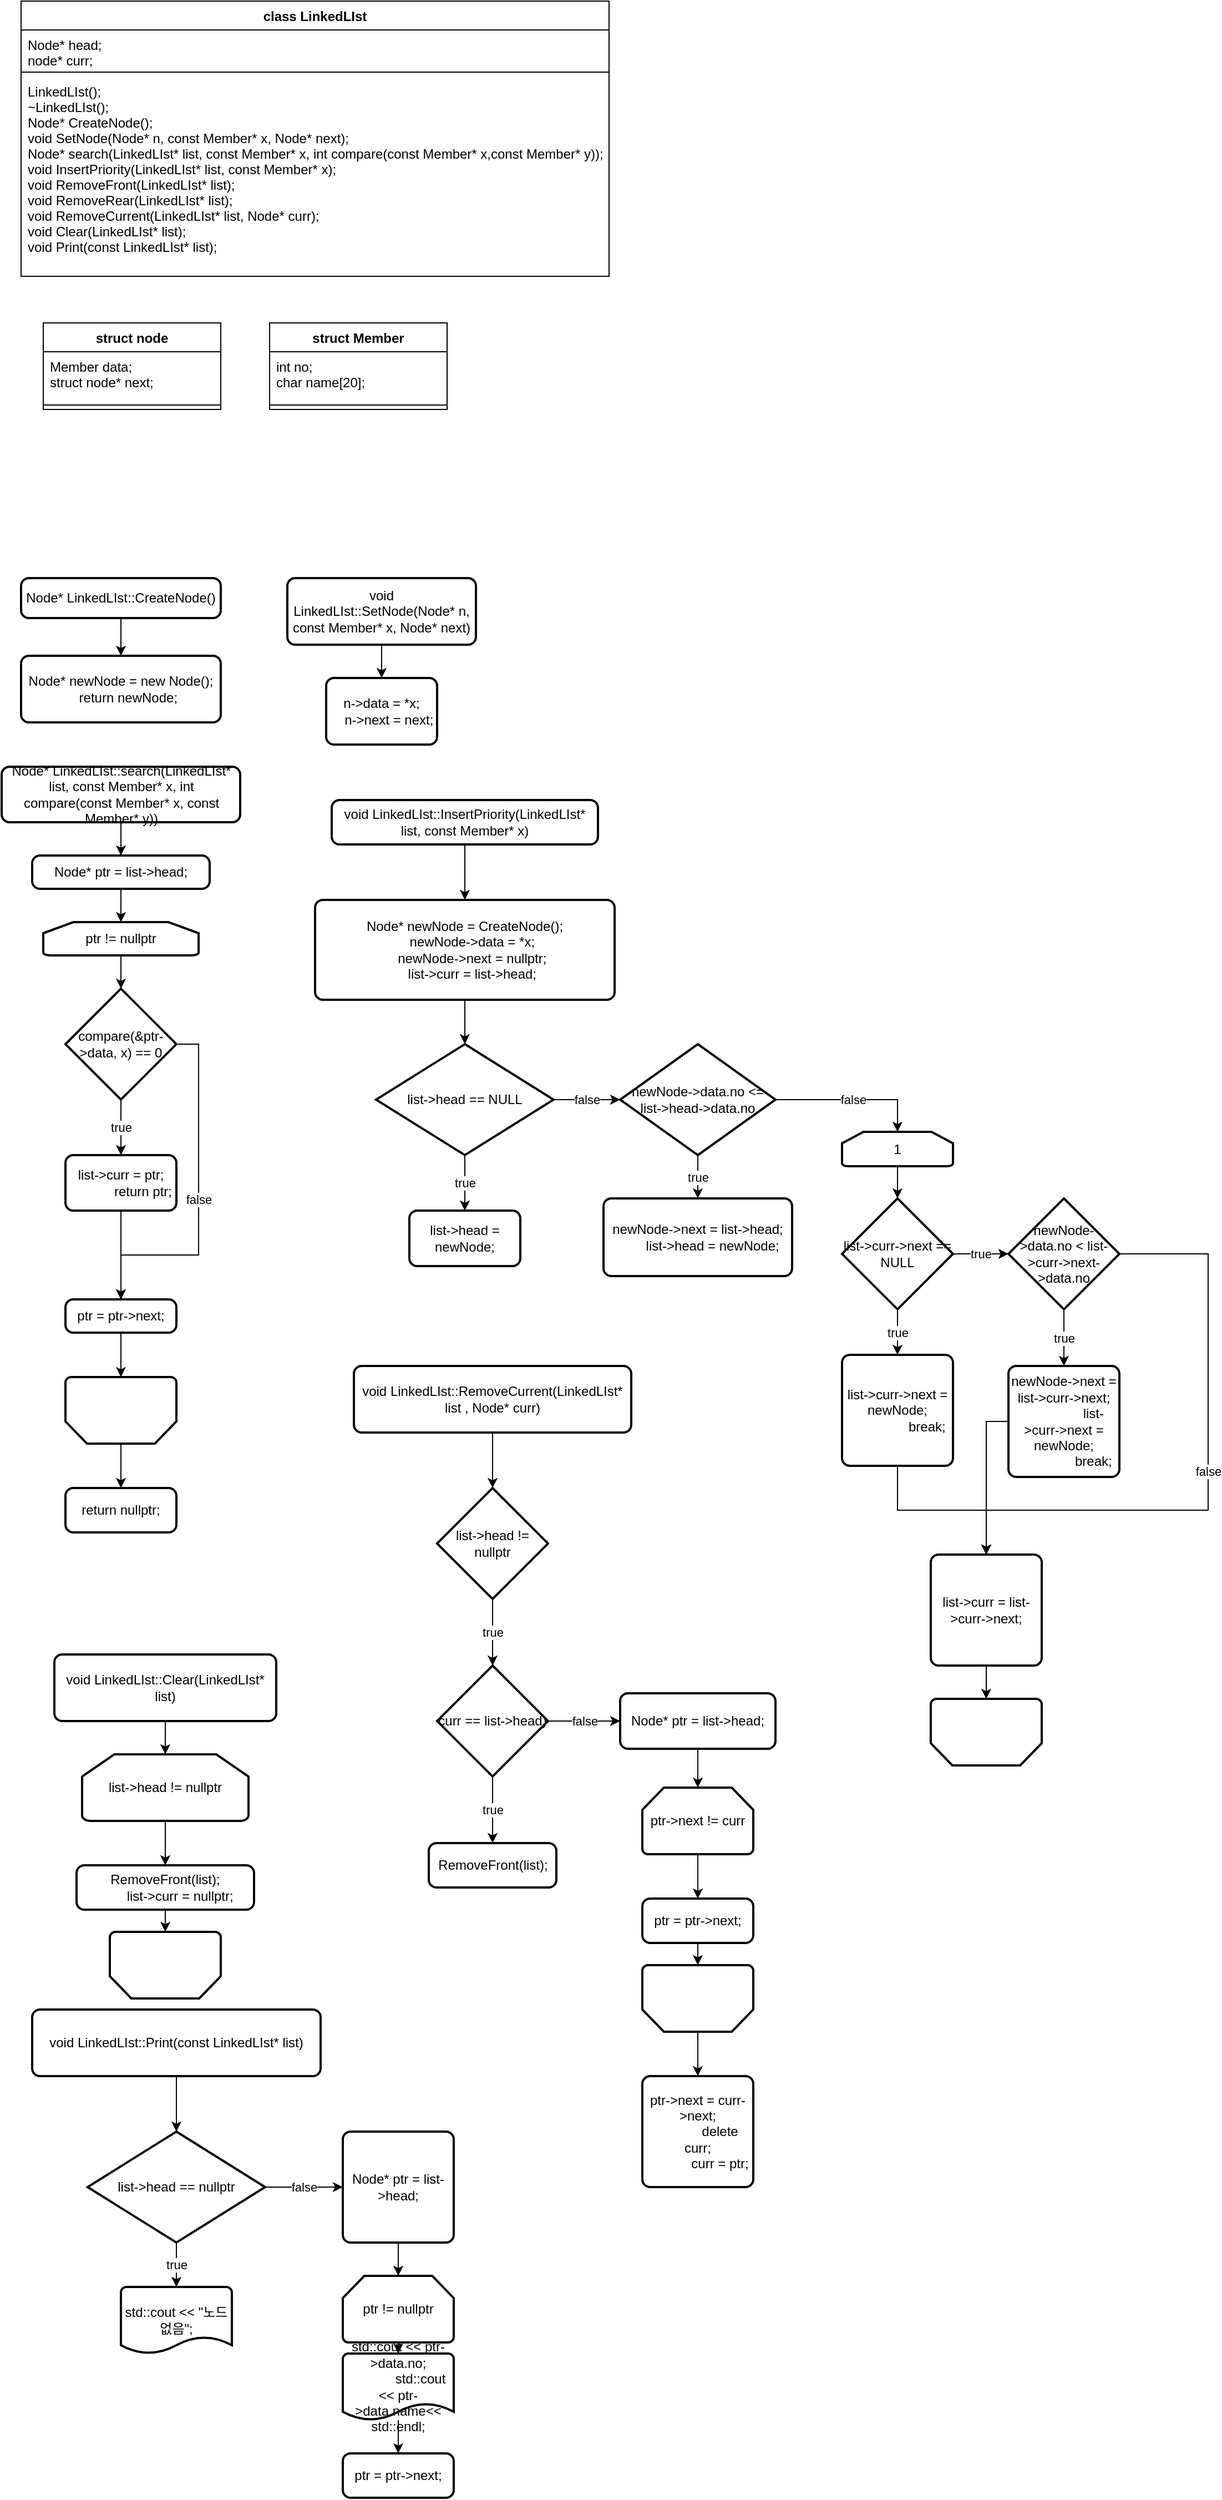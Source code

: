 <mxfile version="20.0.4" type="github">
  <diagram id="rX_nU9rpXpqxfZHta58K" name="Page-1">
    <mxGraphModel dx="3710" dy="2730" grid="1" gridSize="10" guides="1" tooltips="1" connect="1" arrows="1" fold="1" page="1" pageScale="1" pageWidth="827" pageHeight="1169" math="0" shadow="0">
      <root>
        <mxCell id="0" />
        <mxCell id="1" parent="0" />
        <mxCell id="bA77wy72wNjTNJZrU2Mr-1" value="class LinkedLIst" style="swimlane;fontStyle=1;align=center;verticalAlign=top;childLayout=stackLayout;horizontal=1;startSize=26;horizontalStack=0;resizeParent=1;resizeParentMax=0;resizeLast=0;collapsible=1;marginBottom=0;" vertex="1" parent="1">
          <mxGeometry x="30" y="20" width="530" height="248" as="geometry" />
        </mxCell>
        <mxCell id="bA77wy72wNjTNJZrU2Mr-2" value="	Node* head;&#xa;	node* curr;" style="text;strokeColor=none;fillColor=none;align=left;verticalAlign=top;spacingLeft=4;spacingRight=4;overflow=hidden;rotatable=0;points=[[0,0.5],[1,0.5]];portConstraint=eastwest;" vertex="1" parent="bA77wy72wNjTNJZrU2Mr-1">
          <mxGeometry y="26" width="530" height="34" as="geometry" />
        </mxCell>
        <mxCell id="bA77wy72wNjTNJZrU2Mr-3" value="" style="line;strokeWidth=1;fillColor=none;align=left;verticalAlign=middle;spacingTop=-1;spacingLeft=3;spacingRight=3;rotatable=0;labelPosition=right;points=[];portConstraint=eastwest;" vertex="1" parent="bA77wy72wNjTNJZrU2Mr-1">
          <mxGeometry y="60" width="530" height="8" as="geometry" />
        </mxCell>
        <mxCell id="bA77wy72wNjTNJZrU2Mr-4" value="LinkedLIst();&#xa;	~LinkedLIst();&#xa;	Node* CreateNode();&#xa;	void SetNode(Node* n, const Member* x, Node* next);&#xa;	Node* search(LinkedLIst* list, const Member* x, int compare(const Member* x,const Member* y));&#xa;	void InsertPriority(LinkedLIst* list, const Member* x);&#xa;	void RemoveFront(LinkedLIst* list);&#xa;	void RemoveRear(LinkedLIst* list);&#xa;	void RemoveCurrent(LinkedLIst* list, Node* curr);&#xa;	void Clear(LinkedLIst* list);&#xa;	void Print(const LinkedLIst* list);" style="text;strokeColor=none;fillColor=none;align=left;verticalAlign=top;spacingLeft=4;spacingRight=4;overflow=hidden;rotatable=0;points=[[0,0.5],[1,0.5]];portConstraint=eastwest;" vertex="1" parent="bA77wy72wNjTNJZrU2Mr-1">
          <mxGeometry y="68" width="530" height="180" as="geometry" />
        </mxCell>
        <mxCell id="bA77wy72wNjTNJZrU2Mr-9" value="struct node" style="swimlane;fontStyle=1;align=center;verticalAlign=top;childLayout=stackLayout;horizontal=1;startSize=26;horizontalStack=0;resizeParent=1;resizeParentMax=0;resizeLast=0;collapsible=1;marginBottom=0;" vertex="1" parent="1">
          <mxGeometry x="50" y="310" width="160" height="78" as="geometry" />
        </mxCell>
        <mxCell id="bA77wy72wNjTNJZrU2Mr-10" value="Member data;&#xa;	struct node* next;" style="text;strokeColor=none;fillColor=none;align=left;verticalAlign=top;spacingLeft=4;spacingRight=4;overflow=hidden;rotatable=0;points=[[0,0.5],[1,0.5]];portConstraint=eastwest;" vertex="1" parent="bA77wy72wNjTNJZrU2Mr-9">
          <mxGeometry y="26" width="160" height="44" as="geometry" />
        </mxCell>
        <mxCell id="bA77wy72wNjTNJZrU2Mr-11" value="" style="line;strokeWidth=1;fillColor=none;align=left;verticalAlign=middle;spacingTop=-1;spacingLeft=3;spacingRight=3;rotatable=0;labelPosition=right;points=[];portConstraint=eastwest;" vertex="1" parent="bA77wy72wNjTNJZrU2Mr-9">
          <mxGeometry y="70" width="160" height="8" as="geometry" />
        </mxCell>
        <mxCell id="bA77wy72wNjTNJZrU2Mr-13" value="struct Member" style="swimlane;fontStyle=1;align=center;verticalAlign=top;childLayout=stackLayout;horizontal=1;startSize=26;horizontalStack=0;resizeParent=1;resizeParentMax=0;resizeLast=0;collapsible=1;marginBottom=0;" vertex="1" parent="1">
          <mxGeometry x="254" y="310" width="160" height="78" as="geometry" />
        </mxCell>
        <mxCell id="bA77wy72wNjTNJZrU2Mr-14" value="int no;&#xa;	char name[20];" style="text;strokeColor=none;fillColor=none;align=left;verticalAlign=top;spacingLeft=4;spacingRight=4;overflow=hidden;rotatable=0;points=[[0,0.5],[1,0.5]];portConstraint=eastwest;" vertex="1" parent="bA77wy72wNjTNJZrU2Mr-13">
          <mxGeometry y="26" width="160" height="44" as="geometry" />
        </mxCell>
        <mxCell id="bA77wy72wNjTNJZrU2Mr-15" value="" style="line;strokeWidth=1;fillColor=none;align=left;verticalAlign=middle;spacingTop=-1;spacingLeft=3;spacingRight=3;rotatable=0;labelPosition=right;points=[];portConstraint=eastwest;" vertex="1" parent="bA77wy72wNjTNJZrU2Mr-13">
          <mxGeometry y="70" width="160" height="8" as="geometry" />
        </mxCell>
        <mxCell id="bA77wy72wNjTNJZrU2Mr-26" style="edgeStyle=orthogonalEdgeStyle;rounded=0;orthogonalLoop=1;jettySize=auto;html=1;entryX=0.5;entryY=0;entryDx=0;entryDy=0;entryPerimeter=0;" edge="1" parent="1" source="bA77wy72wNjTNJZrU2Mr-23" target="bA77wy72wNjTNJZrU2Mr-24">
          <mxGeometry relative="1" as="geometry" />
        </mxCell>
        <mxCell id="bA77wy72wNjTNJZrU2Mr-23" value="Node* ptr = list-&gt;head;" style="rounded=1;whiteSpace=wrap;html=1;absoluteArcSize=1;arcSize=14;strokeWidth=2;" vertex="1" parent="1">
          <mxGeometry x="40" y="790" width="160" height="30" as="geometry" />
        </mxCell>
        <mxCell id="bA77wy72wNjTNJZrU2Mr-27" style="edgeStyle=orthogonalEdgeStyle;rounded=0;orthogonalLoop=1;jettySize=auto;html=1;entryX=0.5;entryY=0;entryDx=0;entryDy=0;entryPerimeter=0;" edge="1" parent="1" source="bA77wy72wNjTNJZrU2Mr-24" target="bA77wy72wNjTNJZrU2Mr-25">
          <mxGeometry relative="1" as="geometry" />
        </mxCell>
        <mxCell id="bA77wy72wNjTNJZrU2Mr-24" value="ptr != nullptr" style="strokeWidth=2;html=1;shape=mxgraph.flowchart.loop_limit;whiteSpace=wrap;" vertex="1" parent="1">
          <mxGeometry x="50" y="850" width="140" height="30" as="geometry" />
        </mxCell>
        <mxCell id="bA77wy72wNjTNJZrU2Mr-34" value="true" style="edgeStyle=orthogonalEdgeStyle;rounded=0;orthogonalLoop=1;jettySize=auto;html=1;" edge="1" parent="1" source="bA77wy72wNjTNJZrU2Mr-25" target="bA77wy72wNjTNJZrU2Mr-35">
          <mxGeometry relative="1" as="geometry">
            <mxPoint x="120" y="1060" as="targetPoint" />
          </mxGeometry>
        </mxCell>
        <mxCell id="bA77wy72wNjTNJZrU2Mr-39" value="false" style="edgeStyle=orthogonalEdgeStyle;rounded=0;orthogonalLoop=1;jettySize=auto;html=1;exitX=1;exitY=0.5;exitDx=0;exitDy=0;exitPerimeter=0;entryX=0.5;entryY=0;entryDx=0;entryDy=0;" edge="1" parent="1" source="bA77wy72wNjTNJZrU2Mr-25" target="bA77wy72wNjTNJZrU2Mr-36">
          <mxGeometry relative="1" as="geometry">
            <Array as="points">
              <mxPoint x="190" y="960" />
              <mxPoint x="190" y="1150" />
              <mxPoint x="120" y="1150" />
            </Array>
          </mxGeometry>
        </mxCell>
        <mxCell id="bA77wy72wNjTNJZrU2Mr-25" value="compare(&amp;ptr-&gt;data, x) == 0" style="strokeWidth=2;html=1;shape=mxgraph.flowchart.decision;whiteSpace=wrap;" vertex="1" parent="1">
          <mxGeometry x="70" y="910" width="100" height="100" as="geometry" />
        </mxCell>
        <mxCell id="bA77wy72wNjTNJZrU2Mr-29" style="edgeStyle=orthogonalEdgeStyle;rounded=0;orthogonalLoop=1;jettySize=auto;html=1;entryX=0.5;entryY=0;entryDx=0;entryDy=0;" edge="1" parent="1" source="bA77wy72wNjTNJZrU2Mr-28" target="bA77wy72wNjTNJZrU2Mr-23">
          <mxGeometry relative="1" as="geometry" />
        </mxCell>
        <mxCell id="bA77wy72wNjTNJZrU2Mr-28" value="Node* LinkedLIst::search(LinkedLIst* list, const Member* x, int compare(const Member* x, const Member* y))" style="rounded=1;whiteSpace=wrap;html=1;absoluteArcSize=1;arcSize=14;strokeWidth=2;" vertex="1" parent="1">
          <mxGeometry x="12.5" y="710" width="215" height="50" as="geometry" />
        </mxCell>
        <mxCell id="bA77wy72wNjTNJZrU2Mr-21" value="n-&gt;data = *x;&#xa;    n-&gt;next = next;" style="rounded=1;whiteSpace=wrap;html=1;absoluteArcSize=1;arcSize=14;strokeWidth=2;" vertex="1" parent="1">
          <mxGeometry x="305" y="630" width="100" height="60" as="geometry" />
        </mxCell>
        <mxCell id="bA77wy72wNjTNJZrU2Mr-31" style="edgeStyle=orthogonalEdgeStyle;rounded=0;orthogonalLoop=1;jettySize=auto;html=1;entryX=0.5;entryY=0;entryDx=0;entryDy=0;" edge="1" parent="1" source="bA77wy72wNjTNJZrU2Mr-30" target="bA77wy72wNjTNJZrU2Mr-21">
          <mxGeometry relative="1" as="geometry" />
        </mxCell>
        <mxCell id="bA77wy72wNjTNJZrU2Mr-30" value="void LinkedLIst::SetNode(Node* n, const Member* x, Node* next)" style="rounded=1;whiteSpace=wrap;html=1;absoluteArcSize=1;arcSize=14;strokeWidth=2;" vertex="1" parent="1">
          <mxGeometry x="270" y="540" width="170" height="60" as="geometry" />
        </mxCell>
        <mxCell id="bA77wy72wNjTNJZrU2Mr-18" value="Node* newNode = new Node();&#xa;    return newNode;" style="rounded=1;whiteSpace=wrap;html=1;absoluteArcSize=1;arcSize=14;strokeWidth=2;" vertex="1" parent="1">
          <mxGeometry x="30" y="610" width="180" height="60" as="geometry" />
        </mxCell>
        <mxCell id="bA77wy72wNjTNJZrU2Mr-33" style="edgeStyle=orthogonalEdgeStyle;rounded=0;orthogonalLoop=1;jettySize=auto;html=1;entryX=0.5;entryY=0;entryDx=0;entryDy=0;" edge="1" parent="1" source="bA77wy72wNjTNJZrU2Mr-32" target="bA77wy72wNjTNJZrU2Mr-18">
          <mxGeometry relative="1" as="geometry" />
        </mxCell>
        <mxCell id="bA77wy72wNjTNJZrU2Mr-32" value="Node* LinkedLIst::CreateNode()" style="rounded=1;whiteSpace=wrap;html=1;absoluteArcSize=1;arcSize=14;strokeWidth=2;" vertex="1" parent="1">
          <mxGeometry x="30" y="540" width="180" height="36" as="geometry" />
        </mxCell>
        <mxCell id="bA77wy72wNjTNJZrU2Mr-37" style="edgeStyle=orthogonalEdgeStyle;rounded=0;orthogonalLoop=1;jettySize=auto;html=1;entryX=0.5;entryY=0;entryDx=0;entryDy=0;" edge="1" parent="1" source="bA77wy72wNjTNJZrU2Mr-35" target="bA77wy72wNjTNJZrU2Mr-36">
          <mxGeometry relative="1" as="geometry" />
        </mxCell>
        <mxCell id="bA77wy72wNjTNJZrU2Mr-35" value="list-&gt;curr = ptr;&#xa;            return ptr;" style="rounded=1;whiteSpace=wrap;html=1;absoluteArcSize=1;arcSize=14;strokeWidth=2;" vertex="1" parent="1">
          <mxGeometry x="70" y="1060" width="100" height="50" as="geometry" />
        </mxCell>
        <mxCell id="bA77wy72wNjTNJZrU2Mr-40" style="edgeStyle=orthogonalEdgeStyle;rounded=0;orthogonalLoop=1;jettySize=auto;html=1;" edge="1" parent="1" source="bA77wy72wNjTNJZrU2Mr-36" target="bA77wy72wNjTNJZrU2Mr-41">
          <mxGeometry relative="1" as="geometry">
            <mxPoint x="120" y="1290" as="targetPoint" />
          </mxGeometry>
        </mxCell>
        <mxCell id="bA77wy72wNjTNJZrU2Mr-36" value="ptr = ptr-&gt;next;" style="rounded=1;whiteSpace=wrap;html=1;absoluteArcSize=1;arcSize=14;strokeWidth=2;" vertex="1" parent="1">
          <mxGeometry x="70" y="1190" width="100" height="30" as="geometry" />
        </mxCell>
        <mxCell id="bA77wy72wNjTNJZrU2Mr-42" style="edgeStyle=orthogonalEdgeStyle;rounded=0;orthogonalLoop=1;jettySize=auto;html=1;" edge="1" parent="1" source="bA77wy72wNjTNJZrU2Mr-41" target="bA77wy72wNjTNJZrU2Mr-43">
          <mxGeometry relative="1" as="geometry">
            <mxPoint x="120" y="1380" as="targetPoint" />
          </mxGeometry>
        </mxCell>
        <mxCell id="bA77wy72wNjTNJZrU2Mr-41" value="" style="strokeWidth=2;html=1;shape=mxgraph.flowchart.loop_limit;whiteSpace=wrap;rotation=-180;" vertex="1" parent="1">
          <mxGeometry x="70" y="1260" width="100" height="60" as="geometry" />
        </mxCell>
        <mxCell id="bA77wy72wNjTNJZrU2Mr-43" value="return nullptr;" style="rounded=1;whiteSpace=wrap;html=1;absoluteArcSize=1;arcSize=14;strokeWidth=2;" vertex="1" parent="1">
          <mxGeometry x="70" y="1360" width="100" height="40" as="geometry" />
        </mxCell>
        <mxCell id="bA77wy72wNjTNJZrU2Mr-45" style="edgeStyle=orthogonalEdgeStyle;rounded=0;orthogonalLoop=1;jettySize=auto;html=1;" edge="1" parent="1" source="bA77wy72wNjTNJZrU2Mr-44" target="bA77wy72wNjTNJZrU2Mr-46">
          <mxGeometry relative="1" as="geometry">
            <mxPoint x="430" y="830" as="targetPoint" />
          </mxGeometry>
        </mxCell>
        <mxCell id="bA77wy72wNjTNJZrU2Mr-44" value="void LinkedLIst::InsertPriority(LinkedLIst* list, const Member* x)" style="rounded=1;whiteSpace=wrap;html=1;absoluteArcSize=1;arcSize=14;strokeWidth=2;" vertex="1" parent="1">
          <mxGeometry x="310" y="740" width="240" height="40" as="geometry" />
        </mxCell>
        <mxCell id="bA77wy72wNjTNJZrU2Mr-47" style="edgeStyle=orthogonalEdgeStyle;rounded=0;orthogonalLoop=1;jettySize=auto;html=1;" edge="1" parent="1" source="bA77wy72wNjTNJZrU2Mr-46" target="bA77wy72wNjTNJZrU2Mr-48">
          <mxGeometry relative="1" as="geometry">
            <mxPoint x="430" y="980" as="targetPoint" />
          </mxGeometry>
        </mxCell>
        <mxCell id="bA77wy72wNjTNJZrU2Mr-46" value="Node* newNode = CreateNode();&#xa;    newNode-&gt;data = *x;&#xa;    newNode-&gt;next = nullptr;&#xa;    list-&gt;curr = list-&gt;head;" style="rounded=1;whiteSpace=wrap;html=1;absoluteArcSize=1;arcSize=14;strokeWidth=2;" vertex="1" parent="1">
          <mxGeometry x="295" y="830" width="270" height="90" as="geometry" />
        </mxCell>
        <mxCell id="bA77wy72wNjTNJZrU2Mr-49" value="true" style="edgeStyle=orthogonalEdgeStyle;rounded=0;orthogonalLoop=1;jettySize=auto;html=1;" edge="1" parent="1" source="bA77wy72wNjTNJZrU2Mr-48" target="bA77wy72wNjTNJZrU2Mr-50">
          <mxGeometry relative="1" as="geometry">
            <mxPoint x="430" y="1120" as="targetPoint" />
          </mxGeometry>
        </mxCell>
        <mxCell id="bA77wy72wNjTNJZrU2Mr-51" value="false" style="edgeStyle=orthogonalEdgeStyle;rounded=0;orthogonalLoop=1;jettySize=auto;html=1;entryX=0;entryY=0.5;entryDx=0;entryDy=0;entryPerimeter=0;" edge="1" parent="1" source="bA77wy72wNjTNJZrU2Mr-48" target="bA77wy72wNjTNJZrU2Mr-52">
          <mxGeometry relative="1" as="geometry">
            <mxPoint x="590.0" y="1010" as="targetPoint" />
          </mxGeometry>
        </mxCell>
        <mxCell id="bA77wy72wNjTNJZrU2Mr-48" value="list-&gt;head == NULL" style="strokeWidth=2;html=1;shape=mxgraph.flowchart.decision;whiteSpace=wrap;" vertex="1" parent="1">
          <mxGeometry x="350" y="960" width="160" height="100" as="geometry" />
        </mxCell>
        <mxCell id="bA77wy72wNjTNJZrU2Mr-50" value="list-&gt;head = newNode;" style="rounded=1;whiteSpace=wrap;html=1;absoluteArcSize=1;arcSize=14;strokeWidth=2;" vertex="1" parent="1">
          <mxGeometry x="380" y="1110" width="100" height="50" as="geometry" />
        </mxCell>
        <mxCell id="bA77wy72wNjTNJZrU2Mr-53" value="true" style="edgeStyle=orthogonalEdgeStyle;rounded=0;orthogonalLoop=1;jettySize=auto;html=1;" edge="1" parent="1" source="bA77wy72wNjTNJZrU2Mr-52" target="bA77wy72wNjTNJZrU2Mr-54">
          <mxGeometry relative="1" as="geometry">
            <mxPoint x="640.0" y="1110" as="targetPoint" />
          </mxGeometry>
        </mxCell>
        <mxCell id="bA77wy72wNjTNJZrU2Mr-55" value="false" style="edgeStyle=orthogonalEdgeStyle;rounded=0;orthogonalLoop=1;jettySize=auto;html=1;entryX=0.5;entryY=0;entryDx=0;entryDy=0;entryPerimeter=0;" edge="1" parent="1" source="bA77wy72wNjTNJZrU2Mr-52" target="bA77wy72wNjTNJZrU2Mr-56">
          <mxGeometry relative="1" as="geometry">
            <mxPoint x="790.0" y="1010" as="targetPoint" />
          </mxGeometry>
        </mxCell>
        <mxCell id="bA77wy72wNjTNJZrU2Mr-52" value="newNode-&gt;data.no &lt;= list-&gt;head-&gt;data.no" style="strokeWidth=2;html=1;shape=mxgraph.flowchart.decision;whiteSpace=wrap;" vertex="1" parent="1">
          <mxGeometry x="570" y="960" width="140" height="100" as="geometry" />
        </mxCell>
        <mxCell id="bA77wy72wNjTNJZrU2Mr-54" value="newNode-&gt;next = list-&gt;head;&#xa;        list-&gt;head = newNode;" style="rounded=1;whiteSpace=wrap;html=1;absoluteArcSize=1;arcSize=14;strokeWidth=2;" vertex="1" parent="1">
          <mxGeometry x="555" y="1099" width="170" height="70" as="geometry" />
        </mxCell>
        <mxCell id="bA77wy72wNjTNJZrU2Mr-57" style="edgeStyle=orthogonalEdgeStyle;rounded=0;orthogonalLoop=1;jettySize=auto;html=1;" edge="1" parent="1" source="bA77wy72wNjTNJZrU2Mr-56" target="bA77wy72wNjTNJZrU2Mr-58">
          <mxGeometry relative="1" as="geometry">
            <mxPoint x="820.0" y="1120" as="targetPoint" />
          </mxGeometry>
        </mxCell>
        <mxCell id="bA77wy72wNjTNJZrU2Mr-56" value="1" style="strokeWidth=2;html=1;shape=mxgraph.flowchart.loop_limit;whiteSpace=wrap;" vertex="1" parent="1">
          <mxGeometry x="770" y="1039" width="100" height="31" as="geometry" />
        </mxCell>
        <mxCell id="bA77wy72wNjTNJZrU2Mr-59" value="true" style="edgeStyle=orthogonalEdgeStyle;rounded=0;orthogonalLoop=1;jettySize=auto;html=1;" edge="1" parent="1" source="bA77wy72wNjTNJZrU2Mr-58" target="bA77wy72wNjTNJZrU2Mr-60">
          <mxGeometry relative="1" as="geometry">
            <mxPoint x="820.0" y="1250" as="targetPoint" />
          </mxGeometry>
        </mxCell>
        <mxCell id="bA77wy72wNjTNJZrU2Mr-61" value="true" style="edgeStyle=orthogonalEdgeStyle;rounded=0;orthogonalLoop=1;jettySize=auto;html=1;" edge="1" parent="1" source="bA77wy72wNjTNJZrU2Mr-58" target="bA77wy72wNjTNJZrU2Mr-62">
          <mxGeometry relative="1" as="geometry">
            <mxPoint x="960" y="1210" as="targetPoint" />
          </mxGeometry>
        </mxCell>
        <mxCell id="bA77wy72wNjTNJZrU2Mr-58" value="list-&gt;curr-&gt;next == NULL" style="strokeWidth=2;html=1;shape=mxgraph.flowchart.decision;whiteSpace=wrap;" vertex="1" parent="1">
          <mxGeometry x="770.0" y="1099" width="100" height="100" as="geometry" />
        </mxCell>
        <mxCell id="bA77wy72wNjTNJZrU2Mr-66" style="edgeStyle=orthogonalEdgeStyle;rounded=0;orthogonalLoop=1;jettySize=auto;html=1;entryX=0.5;entryY=0;entryDx=0;entryDy=0;" edge="1" parent="1" source="bA77wy72wNjTNJZrU2Mr-60" target="bA77wy72wNjTNJZrU2Mr-65">
          <mxGeometry relative="1" as="geometry" />
        </mxCell>
        <mxCell id="bA77wy72wNjTNJZrU2Mr-60" value="list-&gt;curr-&gt;next = newNode;&#xa;                break;" style="rounded=1;whiteSpace=wrap;html=1;absoluteArcSize=1;arcSize=14;strokeWidth=2;" vertex="1" parent="1">
          <mxGeometry x="770.0" y="1240" width="100" height="100" as="geometry" />
        </mxCell>
        <mxCell id="bA77wy72wNjTNJZrU2Mr-63" value="true" style="edgeStyle=orthogonalEdgeStyle;rounded=0;orthogonalLoop=1;jettySize=auto;html=1;" edge="1" parent="1" source="bA77wy72wNjTNJZrU2Mr-62" target="bA77wy72wNjTNJZrU2Mr-64">
          <mxGeometry relative="1" as="geometry">
            <mxPoint x="970" y="1240" as="targetPoint" />
          </mxGeometry>
        </mxCell>
        <mxCell id="bA77wy72wNjTNJZrU2Mr-68" value="false" style="edgeStyle=orthogonalEdgeStyle;rounded=0;orthogonalLoop=1;jettySize=auto;html=1;" edge="1" parent="1" source="bA77wy72wNjTNJZrU2Mr-62" target="bA77wy72wNjTNJZrU2Mr-65">
          <mxGeometry relative="1" as="geometry">
            <Array as="points">
              <mxPoint x="1100" y="1149" />
              <mxPoint x="1100" y="1380" />
              <mxPoint x="900" y="1380" />
            </Array>
          </mxGeometry>
        </mxCell>
        <mxCell id="bA77wy72wNjTNJZrU2Mr-62" value="newNode-&gt;data.no &lt; list-&gt;curr-&gt;next-&gt;data.no" style="strokeWidth=2;html=1;shape=mxgraph.flowchart.decision;whiteSpace=wrap;" vertex="1" parent="1">
          <mxGeometry x="920" y="1099" width="100" height="100" as="geometry" />
        </mxCell>
        <mxCell id="bA77wy72wNjTNJZrU2Mr-67" style="edgeStyle=orthogonalEdgeStyle;rounded=0;orthogonalLoop=1;jettySize=auto;html=1;" edge="1" parent="1" source="bA77wy72wNjTNJZrU2Mr-64">
          <mxGeometry relative="1" as="geometry">
            <mxPoint x="900.0" y="1420" as="targetPoint" />
          </mxGeometry>
        </mxCell>
        <mxCell id="bA77wy72wNjTNJZrU2Mr-64" value="newNode-&gt;next = list-&gt;curr-&gt;next;&#xa;                list-&gt;curr-&gt;next = newNode;&#xa;                break;" style="rounded=1;whiteSpace=wrap;html=1;absoluteArcSize=1;arcSize=14;strokeWidth=2;" vertex="1" parent="1">
          <mxGeometry x="920" y="1250" width="100" height="100" as="geometry" />
        </mxCell>
        <mxCell id="bA77wy72wNjTNJZrU2Mr-69" style="edgeStyle=orthogonalEdgeStyle;rounded=0;orthogonalLoop=1;jettySize=auto;html=1;" edge="1" parent="1" source="bA77wy72wNjTNJZrU2Mr-65" target="bA77wy72wNjTNJZrU2Mr-70">
          <mxGeometry relative="1" as="geometry">
            <mxPoint x="900.0" y="1580" as="targetPoint" />
          </mxGeometry>
        </mxCell>
        <mxCell id="bA77wy72wNjTNJZrU2Mr-65" value="list-&gt;curr = list-&gt;curr-&gt;next;" style="rounded=1;whiteSpace=wrap;html=1;absoluteArcSize=1;arcSize=14;strokeWidth=2;" vertex="1" parent="1">
          <mxGeometry x="850" y="1420" width="100" height="100" as="geometry" />
        </mxCell>
        <mxCell id="bA77wy72wNjTNJZrU2Mr-70" value="" style="strokeWidth=2;html=1;shape=mxgraph.flowchart.loop_limit;whiteSpace=wrap;rotation=-180;" vertex="1" parent="1">
          <mxGeometry x="850.0" y="1550" width="100" height="60" as="geometry" />
        </mxCell>
        <mxCell id="bA77wy72wNjTNJZrU2Mr-72" style="edgeStyle=orthogonalEdgeStyle;rounded=0;orthogonalLoop=1;jettySize=auto;html=1;" edge="1" parent="1" source="bA77wy72wNjTNJZrU2Mr-71" target="bA77wy72wNjTNJZrU2Mr-73">
          <mxGeometry relative="1" as="geometry">
            <mxPoint x="455" y="1360" as="targetPoint" />
          </mxGeometry>
        </mxCell>
        <mxCell id="bA77wy72wNjTNJZrU2Mr-71" value="void LinkedLIst::RemoveCurrent(LinkedLIst* list , Node* curr)" style="rounded=1;whiteSpace=wrap;html=1;absoluteArcSize=1;arcSize=14;strokeWidth=2;" vertex="1" parent="1">
          <mxGeometry x="330" y="1250" width="250" height="60" as="geometry" />
        </mxCell>
        <mxCell id="bA77wy72wNjTNJZrU2Mr-74" value="true" style="edgeStyle=orthogonalEdgeStyle;rounded=0;orthogonalLoop=1;jettySize=auto;html=1;" edge="1" parent="1" source="bA77wy72wNjTNJZrU2Mr-73" target="bA77wy72wNjTNJZrU2Mr-75">
          <mxGeometry relative="1" as="geometry">
            <mxPoint x="455" y="1510" as="targetPoint" />
          </mxGeometry>
        </mxCell>
        <mxCell id="bA77wy72wNjTNJZrU2Mr-73" value="list-&gt;head != nullptr" style="strokeWidth=2;html=1;shape=mxgraph.flowchart.decision;whiteSpace=wrap;" vertex="1" parent="1">
          <mxGeometry x="405" y="1360" width="100" height="100" as="geometry" />
        </mxCell>
        <mxCell id="bA77wy72wNjTNJZrU2Mr-76" value="true" style="edgeStyle=orthogonalEdgeStyle;rounded=0;orthogonalLoop=1;jettySize=auto;html=1;" edge="1" parent="1" source="bA77wy72wNjTNJZrU2Mr-75" target="bA77wy72wNjTNJZrU2Mr-77">
          <mxGeometry relative="1" as="geometry">
            <mxPoint x="455" y="1660" as="targetPoint" />
          </mxGeometry>
        </mxCell>
        <mxCell id="bA77wy72wNjTNJZrU2Mr-78" value="false" style="edgeStyle=orthogonalEdgeStyle;rounded=0;orthogonalLoop=1;jettySize=auto;html=1;" edge="1" parent="1" source="bA77wy72wNjTNJZrU2Mr-75" target="bA77wy72wNjTNJZrU2Mr-79">
          <mxGeometry relative="1" as="geometry">
            <mxPoint x="620" y="1660" as="targetPoint" />
          </mxGeometry>
        </mxCell>
        <mxCell id="bA77wy72wNjTNJZrU2Mr-75" value="curr == list-&gt;head)" style="strokeWidth=2;html=1;shape=mxgraph.flowchart.decision;whiteSpace=wrap;" vertex="1" parent="1">
          <mxGeometry x="405" y="1520" width="100" height="100" as="geometry" />
        </mxCell>
        <mxCell id="bA77wy72wNjTNJZrU2Mr-77" value="RemoveFront(list);" style="rounded=1;whiteSpace=wrap;html=1;absoluteArcSize=1;arcSize=14;strokeWidth=2;" vertex="1" parent="1">
          <mxGeometry x="397.5" y="1680" width="115" height="40" as="geometry" />
        </mxCell>
        <mxCell id="bA77wy72wNjTNJZrU2Mr-80" style="edgeStyle=orthogonalEdgeStyle;rounded=0;orthogonalLoop=1;jettySize=auto;html=1;" edge="1" parent="1" source="bA77wy72wNjTNJZrU2Mr-79" target="bA77wy72wNjTNJZrU2Mr-81">
          <mxGeometry relative="1" as="geometry">
            <mxPoint x="640" y="1660" as="targetPoint" />
          </mxGeometry>
        </mxCell>
        <mxCell id="bA77wy72wNjTNJZrU2Mr-79" value="Node* ptr = list-&gt;head;" style="rounded=1;whiteSpace=wrap;html=1;absoluteArcSize=1;arcSize=14;strokeWidth=2;" vertex="1" parent="1">
          <mxGeometry x="570" y="1545" width="140" height="50" as="geometry" />
        </mxCell>
        <mxCell id="bA77wy72wNjTNJZrU2Mr-83" style="edgeStyle=orthogonalEdgeStyle;rounded=0;orthogonalLoop=1;jettySize=auto;html=1;entryX=0.5;entryY=0;entryDx=0;entryDy=0;" edge="1" parent="1" source="bA77wy72wNjTNJZrU2Mr-81" target="bA77wy72wNjTNJZrU2Mr-82">
          <mxGeometry relative="1" as="geometry" />
        </mxCell>
        <mxCell id="bA77wy72wNjTNJZrU2Mr-81" value="ptr-&gt;next != curr" style="strokeWidth=2;html=1;shape=mxgraph.flowchart.loop_limit;whiteSpace=wrap;" vertex="1" parent="1">
          <mxGeometry x="590" y="1630" width="100" height="60" as="geometry" />
        </mxCell>
        <mxCell id="bA77wy72wNjTNJZrU2Mr-84" style="edgeStyle=orthogonalEdgeStyle;rounded=0;orthogonalLoop=1;jettySize=auto;html=1;" edge="1" parent="1" source="bA77wy72wNjTNJZrU2Mr-82" target="bA77wy72wNjTNJZrU2Mr-85">
          <mxGeometry relative="1" as="geometry">
            <mxPoint x="640" y="1820" as="targetPoint" />
          </mxGeometry>
        </mxCell>
        <mxCell id="bA77wy72wNjTNJZrU2Mr-82" value="ptr = ptr-&gt;next;" style="rounded=1;whiteSpace=wrap;html=1;absoluteArcSize=1;arcSize=14;strokeWidth=2;" vertex="1" parent="1">
          <mxGeometry x="590" y="1730" width="100" height="40" as="geometry" />
        </mxCell>
        <mxCell id="bA77wy72wNjTNJZrU2Mr-86" style="edgeStyle=orthogonalEdgeStyle;rounded=0;orthogonalLoop=1;jettySize=auto;html=1;" edge="1" parent="1" source="bA77wy72wNjTNJZrU2Mr-85" target="bA77wy72wNjTNJZrU2Mr-87">
          <mxGeometry relative="1" as="geometry">
            <mxPoint x="630" y="1900" as="targetPoint" />
          </mxGeometry>
        </mxCell>
        <mxCell id="bA77wy72wNjTNJZrU2Mr-85" value="" style="strokeWidth=2;html=1;shape=mxgraph.flowchart.loop_limit;whiteSpace=wrap;rotation=-180;" vertex="1" parent="1">
          <mxGeometry x="590" y="1790" width="100" height="60" as="geometry" />
        </mxCell>
        <mxCell id="bA77wy72wNjTNJZrU2Mr-87" value="ptr-&gt;next = curr-&gt;next;&#xa;            delete curr;&#xa;            curr = ptr;" style="rounded=1;whiteSpace=wrap;html=1;absoluteArcSize=1;arcSize=14;strokeWidth=2;" vertex="1" parent="1">
          <mxGeometry x="590" y="1890" width="100" height="100" as="geometry" />
        </mxCell>
        <mxCell id="bA77wy72wNjTNJZrU2Mr-89" style="edgeStyle=orthogonalEdgeStyle;rounded=0;orthogonalLoop=1;jettySize=auto;html=1;" edge="1" parent="1" source="bA77wy72wNjTNJZrU2Mr-88" target="bA77wy72wNjTNJZrU2Mr-90">
          <mxGeometry relative="1" as="geometry">
            <mxPoint x="160" y="1630" as="targetPoint" />
          </mxGeometry>
        </mxCell>
        <mxCell id="bA77wy72wNjTNJZrU2Mr-88" value="void LinkedLIst::Clear(LinkedLIst* list)" style="rounded=1;whiteSpace=wrap;html=1;absoluteArcSize=1;arcSize=14;strokeWidth=2;" vertex="1" parent="1">
          <mxGeometry x="60" y="1510" width="200" height="60" as="geometry" />
        </mxCell>
        <mxCell id="bA77wy72wNjTNJZrU2Mr-91" style="edgeStyle=orthogonalEdgeStyle;rounded=0;orthogonalLoop=1;jettySize=auto;html=1;entryX=0.5;entryY=0;entryDx=0;entryDy=0;" edge="1" parent="1" source="bA77wy72wNjTNJZrU2Mr-90" target="bA77wy72wNjTNJZrU2Mr-92">
          <mxGeometry relative="1" as="geometry">
            <mxPoint x="160" y="1710" as="targetPoint" />
          </mxGeometry>
        </mxCell>
        <mxCell id="bA77wy72wNjTNJZrU2Mr-90" value="list-&gt;head != nullptr" style="strokeWidth=2;html=1;shape=mxgraph.flowchart.loop_limit;whiteSpace=wrap;" vertex="1" parent="1">
          <mxGeometry x="85" y="1600" width="150" height="60" as="geometry" />
        </mxCell>
        <mxCell id="bA77wy72wNjTNJZrU2Mr-93" style="edgeStyle=orthogonalEdgeStyle;rounded=0;orthogonalLoop=1;jettySize=auto;html=1;" edge="1" parent="1" source="bA77wy72wNjTNJZrU2Mr-92" target="bA77wy72wNjTNJZrU2Mr-94">
          <mxGeometry relative="1" as="geometry">
            <mxPoint x="160" y="1790" as="targetPoint" />
          </mxGeometry>
        </mxCell>
        <mxCell id="bA77wy72wNjTNJZrU2Mr-92" value="RemoveFront(list);&#xa;        list-&gt;curr = nullptr;" style="rounded=1;whiteSpace=wrap;html=1;absoluteArcSize=1;arcSize=14;strokeWidth=2;" vertex="1" parent="1">
          <mxGeometry x="80" y="1700" width="160" height="40" as="geometry" />
        </mxCell>
        <mxCell id="bA77wy72wNjTNJZrU2Mr-94" value="" style="strokeWidth=2;html=1;shape=mxgraph.flowchart.loop_limit;whiteSpace=wrap;rotation=-180;" vertex="1" parent="1">
          <mxGeometry x="110" y="1760" width="100" height="60" as="geometry" />
        </mxCell>
        <mxCell id="bA77wy72wNjTNJZrU2Mr-97" style="edgeStyle=orthogonalEdgeStyle;rounded=0;orthogonalLoop=1;jettySize=auto;html=1;entryX=0.5;entryY=0;entryDx=0;entryDy=0;entryPerimeter=0;" edge="1" parent="1" source="bA77wy72wNjTNJZrU2Mr-95" target="bA77wy72wNjTNJZrU2Mr-96">
          <mxGeometry relative="1" as="geometry" />
        </mxCell>
        <mxCell id="bA77wy72wNjTNJZrU2Mr-95" value="void LinkedLIst::Print(const LinkedLIst* list)" style="rounded=1;whiteSpace=wrap;html=1;absoluteArcSize=1;arcSize=14;strokeWidth=2;" vertex="1" parent="1">
          <mxGeometry x="40" y="1830" width="260" height="60" as="geometry" />
        </mxCell>
        <mxCell id="bA77wy72wNjTNJZrU2Mr-98" value="true" style="edgeStyle=orthogonalEdgeStyle;rounded=0;orthogonalLoop=1;jettySize=auto;html=1;" edge="1" parent="1" source="bA77wy72wNjTNJZrU2Mr-96" target="bA77wy72wNjTNJZrU2Mr-99">
          <mxGeometry relative="1" as="geometry">
            <mxPoint x="170" y="2090" as="targetPoint" />
          </mxGeometry>
        </mxCell>
        <mxCell id="bA77wy72wNjTNJZrU2Mr-100" value="false" style="edgeStyle=orthogonalEdgeStyle;rounded=0;orthogonalLoop=1;jettySize=auto;html=1;" edge="1" parent="1" source="bA77wy72wNjTNJZrU2Mr-96" target="bA77wy72wNjTNJZrU2Mr-101">
          <mxGeometry relative="1" as="geometry">
            <mxPoint x="310" y="2060" as="targetPoint" />
          </mxGeometry>
        </mxCell>
        <mxCell id="bA77wy72wNjTNJZrU2Mr-96" value="list-&gt;head == nullptr" style="strokeWidth=2;html=1;shape=mxgraph.flowchart.decision;whiteSpace=wrap;" vertex="1" parent="1">
          <mxGeometry x="90" y="1940" width="160" height="100" as="geometry" />
        </mxCell>
        <mxCell id="bA77wy72wNjTNJZrU2Mr-99" value="std::cout &lt;&lt; &quot;노드없음&quot;;" style="strokeWidth=2;html=1;shape=mxgraph.flowchart.document2;whiteSpace=wrap;size=0.25;" vertex="1" parent="1">
          <mxGeometry x="120" y="2080" width="100" height="60" as="geometry" />
        </mxCell>
        <mxCell id="bA77wy72wNjTNJZrU2Mr-102" style="edgeStyle=orthogonalEdgeStyle;rounded=0;orthogonalLoop=1;jettySize=auto;html=1;" edge="1" parent="1" source="bA77wy72wNjTNJZrU2Mr-101" target="bA77wy72wNjTNJZrU2Mr-103">
          <mxGeometry relative="1" as="geometry">
            <mxPoint x="370" y="2100" as="targetPoint" />
          </mxGeometry>
        </mxCell>
        <mxCell id="bA77wy72wNjTNJZrU2Mr-101" value="Node* ptr = list-&gt;head;" style="rounded=1;whiteSpace=wrap;html=1;absoluteArcSize=1;arcSize=14;strokeWidth=2;" vertex="1" parent="1">
          <mxGeometry x="320" y="1940" width="100" height="100" as="geometry" />
        </mxCell>
        <mxCell id="bA77wy72wNjTNJZrU2Mr-104" style="edgeStyle=orthogonalEdgeStyle;rounded=0;orthogonalLoop=1;jettySize=auto;html=1;" edge="1" parent="1" source="bA77wy72wNjTNJZrU2Mr-103" target="bA77wy72wNjTNJZrU2Mr-105">
          <mxGeometry relative="1" as="geometry">
            <mxPoint x="370" y="2170" as="targetPoint" />
          </mxGeometry>
        </mxCell>
        <mxCell id="bA77wy72wNjTNJZrU2Mr-103" value="ptr != nullptr" style="strokeWidth=2;html=1;shape=mxgraph.flowchart.loop_limit;whiteSpace=wrap;" vertex="1" parent="1">
          <mxGeometry x="320" y="2070" width="100" height="60" as="geometry" />
        </mxCell>
        <mxCell id="bA77wy72wNjTNJZrU2Mr-106" style="edgeStyle=orthogonalEdgeStyle;rounded=0;orthogonalLoop=1;jettySize=auto;html=1;entryX=0.5;entryY=0;entryDx=0;entryDy=0;" edge="1" parent="1" source="bA77wy72wNjTNJZrU2Mr-105" target="bA77wy72wNjTNJZrU2Mr-107">
          <mxGeometry relative="1" as="geometry">
            <mxPoint x="370" y="2250" as="targetPoint" />
          </mxGeometry>
        </mxCell>
        <mxCell id="bA77wy72wNjTNJZrU2Mr-105" value="std::cout &lt;&lt; ptr-&gt;data.no;&#xa;            std::cout &lt;&lt; ptr-&gt;data.name&lt;&lt; std::endl;" style="strokeWidth=2;html=1;shape=mxgraph.flowchart.document2;whiteSpace=wrap;size=0.25;" vertex="1" parent="1">
          <mxGeometry x="320" y="2140" width="100" height="60" as="geometry" />
        </mxCell>
        <mxCell id="bA77wy72wNjTNJZrU2Mr-107" value="ptr = ptr-&gt;next;" style="rounded=1;whiteSpace=wrap;html=1;absoluteArcSize=1;arcSize=14;strokeWidth=2;" vertex="1" parent="1">
          <mxGeometry x="320" y="2230" width="100" height="40" as="geometry" />
        </mxCell>
      </root>
    </mxGraphModel>
  </diagram>
</mxfile>
